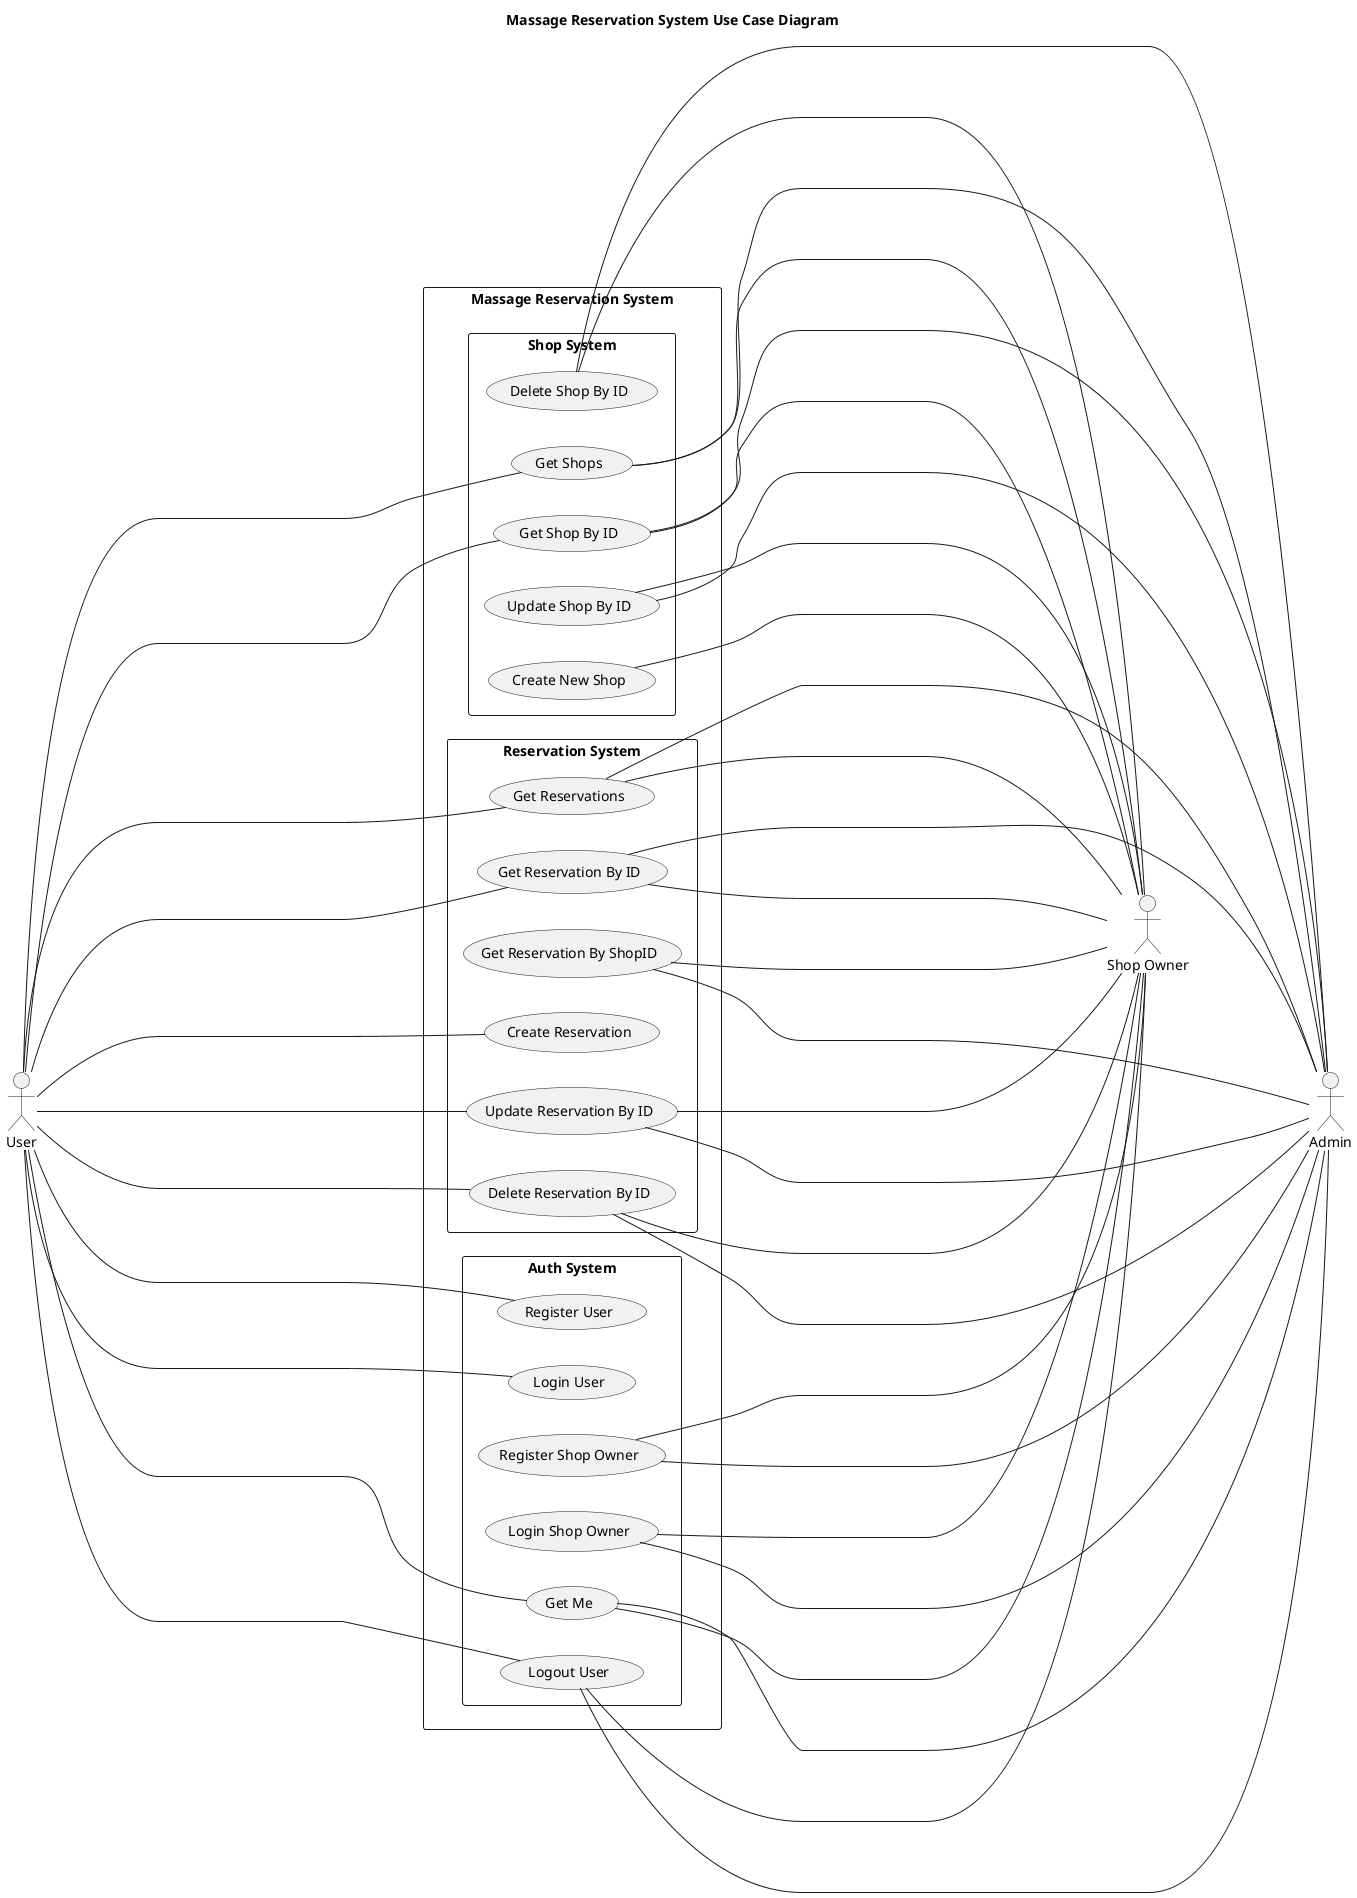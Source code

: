 @startuml Massage Reservation System Use Case Diagram

title "Massage Reservation System Use Case Diagram"

left to right direction

actor "User" as user
actor "Shop Owner" as shopOwner
actor "Admin" as admin

rectangle "Massage Reservation System" as MassageReservationSystem {
    rectangle "Shop System" as ShopSystem {
        usecase "Get Shops" as getShops
        usecase "Get Shop By ID" as getShopByID
        usecase "Create New Shop" as createShop
        usecase "Update Shop By ID" as updateShopByID
        usecase "Delete Shop By ID" as deleteShopByID
    }

    rectangle "Reservation System" as ReservationSystem {
        usecase "Get Reservations" as getReservations
        usecase "Get Reservation By ID" as getReservationByID
        usecase "Get Reservation By ShopID" as getReservationByShopID
        usecase "Create Reservation" as createReservation
        usecase "Update Reservation By ID" as updateReservationByID
        usecase "Delete Reservation By ID" as deleteReservationByID
    }

    rectangle "Auth System" as AuthSystem {
        usecase "Register User" as registerUser
        usecase "Login User" as loginUser
        usecase "Register Shop Owner" as registerShopOwner
        usecase "Login Shop Owner" as loginShopOwner
        usecase "Get Me" as getMe
        usecase "Logout User" as logout
    }
}

user -------- getShops
user -------- getShopByID
user -------- createReservation
user -------- getReservations
user -------- getReservationByID
user -------- updateReservationByID
user -------- deleteReservationByID
user -------- registerUser
user -------- loginUser
user -------- getMe
user -------- logout

getShops -------- shopOwner
getShopByID -------- shopOwner
createShop -------- shopOwner
updateShopByID -------- shopOwner
deleteShopByID -------- shopOwner
getReservations -------- shopOwner
getReservationByID -------- shopOwner
getReservationByShopID -------- shopOwner
updateReservationByID -------- shopOwner
deleteReservationByID -------- shopOwner
registerShopOwner -------- shopOwner
loginShopOwner -------- shopOwner
getMe -------- shopOwner
logout -------- shopOwner

getShops ---------- admin
getShopByID ---------- admin
updateShopByID ---------- admin
deleteShopByID ---------- admin
getReservations ---------- admin
getReservationByID ---------- admin
getReservationByShopID ---------- admin
updateReservationByID ---------- admin
deleteReservationByID ---------- admin
registerShopOwner ---------- admin
loginShopOwner ---------- admin
getMe ---------- admin
logout ---------- admin

@enduml